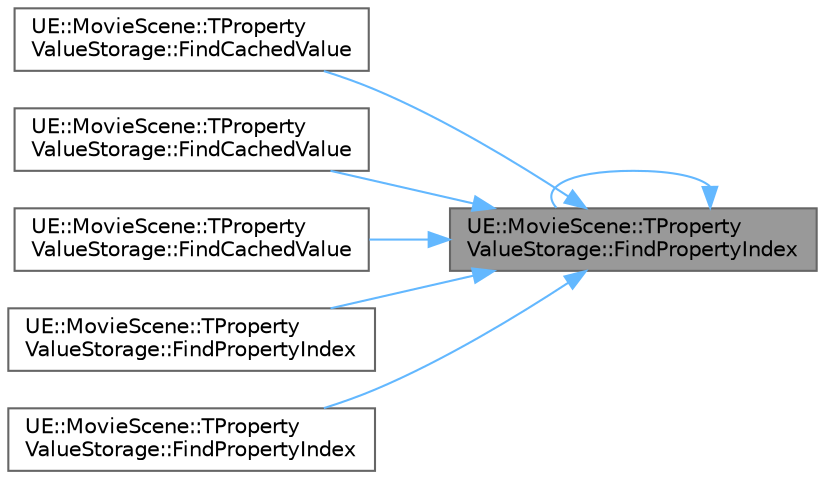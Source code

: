 digraph "UE::MovieScene::TPropertyValueStorage::FindPropertyIndex"
{
 // INTERACTIVE_SVG=YES
 // LATEX_PDF_SIZE
  bgcolor="transparent";
  edge [fontname=Helvetica,fontsize=10,labelfontname=Helvetica,labelfontsize=10];
  node [fontname=Helvetica,fontsize=10,shape=box,height=0.2,width=0.4];
  rankdir="RL";
  Node1 [id="Node000001",label="UE::MovieScene::TProperty\lValueStorage::FindPropertyIndex",height=0.2,width=0.4,color="gray40", fillcolor="grey60", style="filled", fontcolor="black",tooltip="Find an initial value index given its object and fast ptr offset."];
  Node1 -> Node2 [id="edge1_Node000001_Node000002",dir="back",color="steelblue1",style="solid",tooltip=" "];
  Node2 [id="Node000002",label="UE::MovieScene::TProperty\lValueStorage::FindCachedValue",height=0.2,width=0.4,color="grey40", fillcolor="white", style="filled",URL="$d7/d81/structUE_1_1MovieScene_1_1TPropertyValueStorage.html#aafbdc2b864f6d9272aab77a499dab8b2",tooltip="Find an initial value given its object and property name."];
  Node1 -> Node3 [id="edge2_Node000001_Node000003",dir="back",color="steelblue1",style="solid",tooltip=" "];
  Node3 [id="Node000003",label="UE::MovieScene::TProperty\lValueStorage::FindCachedValue",height=0.2,width=0.4,color="grey40", fillcolor="white", style="filled",URL="$d7/d81/structUE_1_1MovieScene_1_1TPropertyValueStorage.html#a4fbc02a104db0709a28652d288373e40",tooltip="Find an initial value given its object and custom accessor index."];
  Node1 -> Node4 [id="edge3_Node000001_Node000004",dir="back",color="steelblue1",style="solid",tooltip=" "];
  Node4 [id="Node000004",label="UE::MovieScene::TProperty\lValueStorage::FindCachedValue",height=0.2,width=0.4,color="grey40", fillcolor="white", style="filled",URL="$d7/d81/structUE_1_1MovieScene_1_1TPropertyValueStorage.html#ab316d2e91463159815348ff19250d637",tooltip="Find an initial value given its object and property name."];
  Node1 -> Node5 [id="edge4_Node000001_Node000005",dir="back",color="steelblue1",style="solid",tooltip=" "];
  Node5 [id="Node000005",label="UE::MovieScene::TProperty\lValueStorage::FindPropertyIndex",height=0.2,width=0.4,color="grey40", fillcolor="white", style="filled",URL="$d7/d81/structUE_1_1MovieScene_1_1TPropertyValueStorage.html#ab6329ad292ab3a64ccf60dcbe1d6dc70",tooltip="Find an initial value index given its object and property name."];
  Node1 -> Node6 [id="edge5_Node000001_Node000006",dir="back",color="steelblue1",style="solid",tooltip=" "];
  Node6 [id="Node000006",label="UE::MovieScene::TProperty\lValueStorage::FindPropertyIndex",height=0.2,width=0.4,color="grey40", fillcolor="white", style="filled",URL="$d7/d81/structUE_1_1MovieScene_1_1TPropertyValueStorage.html#a20d606319ed4ea7c06943c35f3cd042d",tooltip="Find an initial value index given its object and custom accessor index."];
  Node1 -> Node1 [id="edge6_Node000001_Node000001",dir="back",color="steelblue1",style="solid",tooltip=" "];
}

